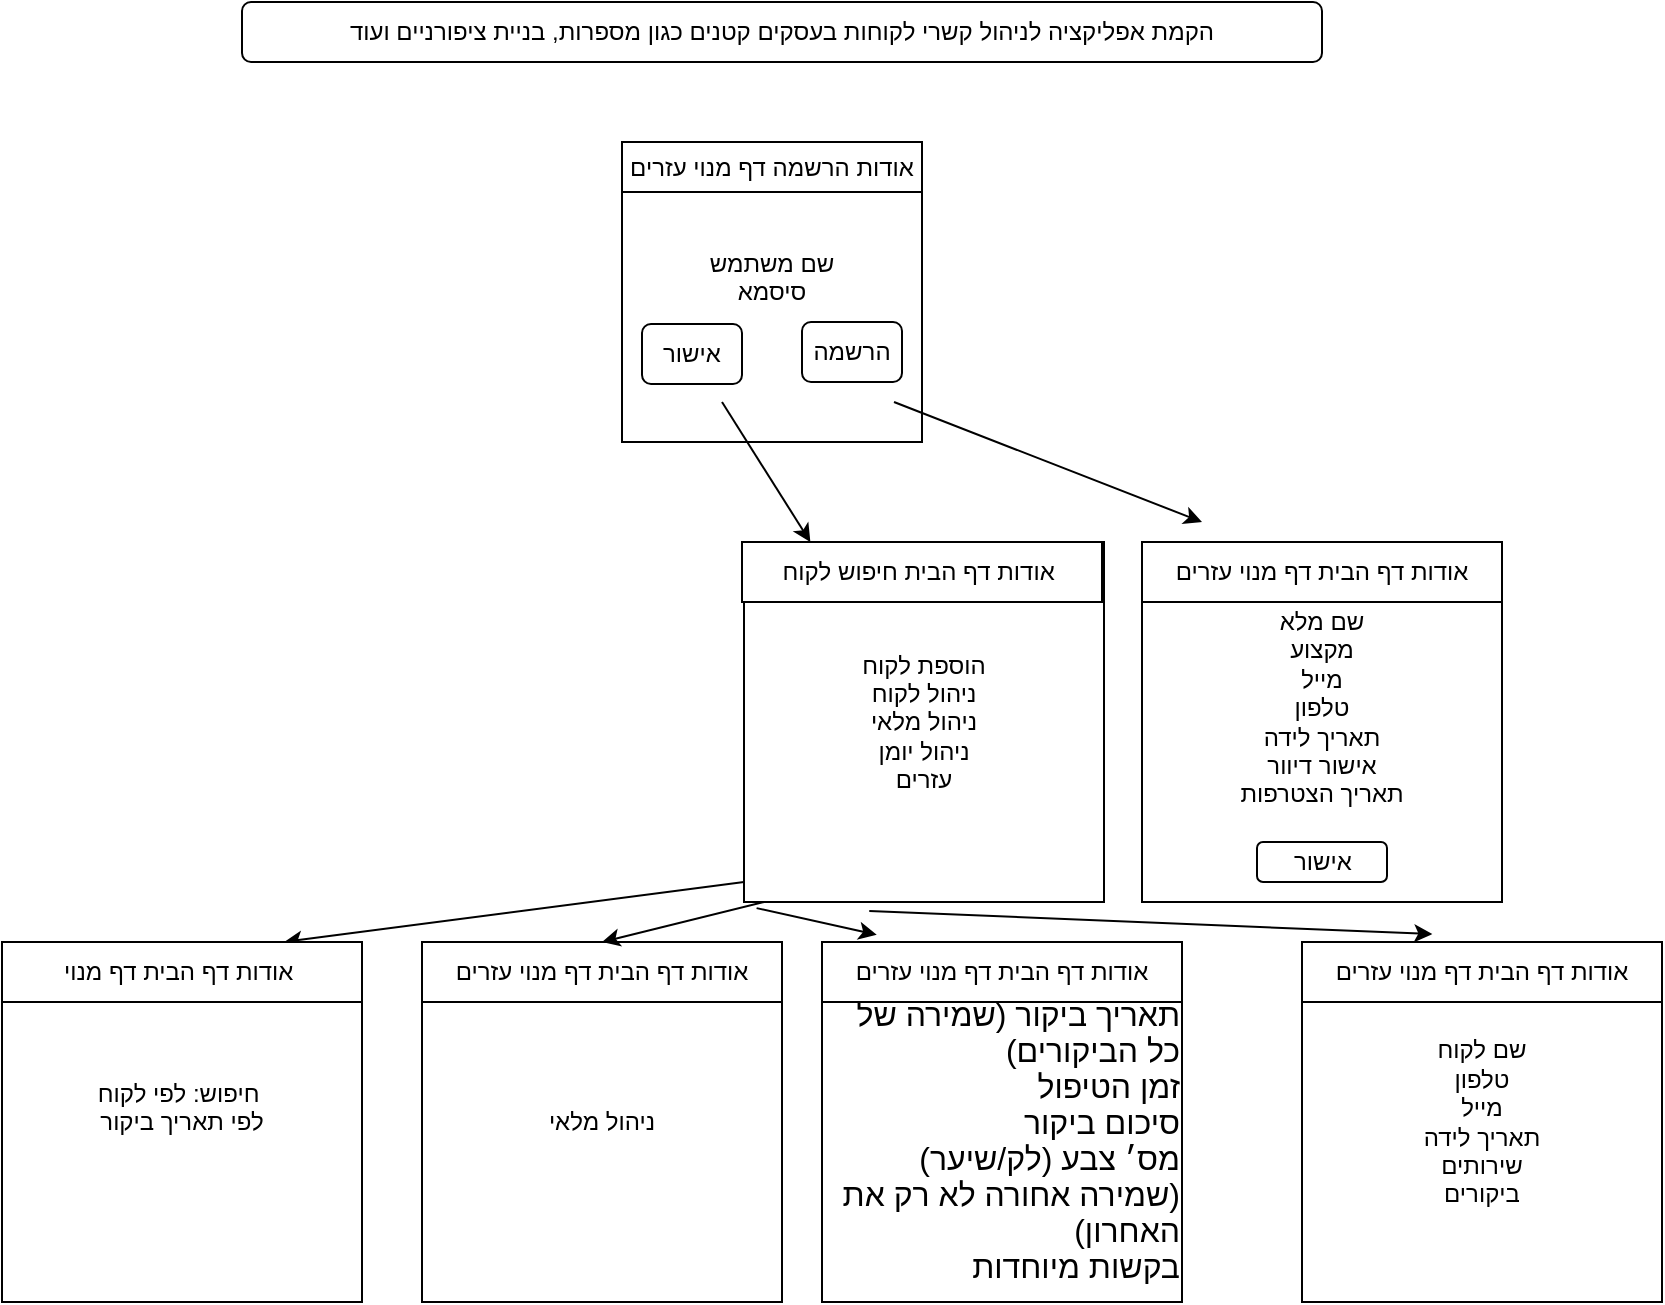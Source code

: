 <mxfile>
    <diagram id="TnpdNzE_JWiUR8cFdGXL" name="Page-1">
        <mxGraphModel dx="249" dy="337" grid="1" gridSize="10" guides="1" tooltips="1" connect="1" arrows="1" fold="1" page="1" pageScale="1" pageWidth="850" pageHeight="1100" math="0" shadow="0">
            <root>
                <mxCell id="0"/>
                <mxCell id="1" parent="0"/>
                <mxCell id="2" value="שם משתמש&lt;div&gt;סיסמא&lt;/div&gt;&lt;div&gt;&lt;br&gt;&lt;/div&gt;" style="whiteSpace=wrap;html=1;aspect=fixed;" vertex="1" parent="1">
                    <mxGeometry x="320" y="80" width="150" height="150" as="geometry"/>
                </mxCell>
                <mxCell id="3" value="אודות הרשמה דף מנוי עזרים" style="rounded=0;whiteSpace=wrap;html=1;" vertex="1" parent="1">
                    <mxGeometry x="320" y="80" width="150" height="25" as="geometry"/>
                </mxCell>
                <mxCell id="4" value="אישור" style="rounded=1;whiteSpace=wrap;html=1;" vertex="1" parent="1">
                    <mxGeometry x="330" y="171" width="50" height="30" as="geometry"/>
                </mxCell>
                <mxCell id="5" value="הרשמה" style="rounded=1;whiteSpace=wrap;html=1;" vertex="1" parent="1">
                    <mxGeometry x="410" y="170" width="50" height="30" as="geometry"/>
                </mxCell>
                <mxCell id="6" value="שם מלא&lt;div&gt;מקצוע&lt;/div&gt;&lt;div&gt;מייל&lt;/div&gt;&lt;div&gt;טלפון&lt;/div&gt;&lt;div&gt;תאריך לידה&lt;/div&gt;&lt;div&gt;אישור דיוור&lt;/div&gt;&lt;div&gt;תאריך הצטרפות&lt;/div&gt;&lt;div&gt;&lt;br&gt;&lt;/div&gt;" style="whiteSpace=wrap;html=1;aspect=fixed;" vertex="1" parent="1">
                    <mxGeometry x="580" y="280" width="180" height="180" as="geometry"/>
                </mxCell>
                <mxCell id="7" value="אודות דף הבית דף מנוי עזרים" style="rounded=0;whiteSpace=wrap;html=1;" vertex="1" parent="1">
                    <mxGeometry x="580" y="280" width="180" height="30" as="geometry"/>
                </mxCell>
                <mxCell id="8" value="אישור" style="rounded=1;whiteSpace=wrap;html=1;" vertex="1" parent="1">
                    <mxGeometry x="637.5" y="430" width="65" height="20" as="geometry"/>
                </mxCell>
                <mxCell id="9" value="" style="endArrow=classic;html=1;rounded=0;" edge="1" parent="1">
                    <mxGeometry width="50" height="50" relative="1" as="geometry">
                        <mxPoint x="456" y="210" as="sourcePoint"/>
                        <mxPoint x="610" y="270" as="targetPoint"/>
                    </mxGeometry>
                </mxCell>
                <mxCell id="10" value="" style="endArrow=classic;html=1;rounded=0;" edge="1" parent="1" target="11">
                    <mxGeometry width="50" height="50" relative="1" as="geometry">
                        <mxPoint x="370" y="210" as="sourcePoint"/>
                        <mxPoint x="420" y="290" as="targetPoint"/>
                    </mxGeometry>
                </mxCell>
                <mxCell id="11" value="הוספת לקוח&lt;div&gt;ניהול לקוח&lt;/div&gt;&lt;div&gt;ניהול מלאי&lt;/div&gt;&lt;div&gt;ניהול יומן&lt;/div&gt;&lt;div&gt;עזרים&lt;/div&gt;" style="whiteSpace=wrap;html=1;aspect=fixed;" vertex="1" parent="1">
                    <mxGeometry x="381" y="280" width="180" height="180" as="geometry"/>
                </mxCell>
                <mxCell id="12" value="אודות דף הבית חיפוש לקוח&amp;nbsp;" style="rounded=0;whiteSpace=wrap;html=1;" vertex="1" parent="1">
                    <mxGeometry x="380" y="280" width="180" height="30" as="geometry"/>
                </mxCell>
                <mxCell id="13" value="שם לקוח&lt;div&gt;טלפון&lt;/div&gt;&lt;div&gt;מייל&lt;/div&gt;&lt;div&gt;תאריך לידה&lt;/div&gt;&lt;div&gt;שירותים&lt;/div&gt;&lt;div&gt;ביקורים&lt;/div&gt;" style="whiteSpace=wrap;html=1;aspect=fixed;" vertex="1" parent="1">
                    <mxGeometry x="660" y="480" width="180" height="180" as="geometry"/>
                </mxCell>
                <mxCell id="14" value="אודות דף הבית דף מנוי עזרים" style="rounded=0;whiteSpace=wrap;html=1;" vertex="1" parent="1">
                    <mxGeometry x="660" y="480" width="180" height="30" as="geometry"/>
                </mxCell>
                <mxCell id="15" value="" style="endArrow=classic;html=1;rounded=0;exitX=0.348;exitY=1.025;exitDx=0;exitDy=0;exitPerimeter=0;entryX=0.362;entryY=-0.132;entryDx=0;entryDy=0;entryPerimeter=0;" edge="1" parent="1" source="11" target="14">
                    <mxGeometry width="50" height="50" relative="1" as="geometry">
                        <mxPoint x="330" y="480" as="sourcePoint"/>
                        <mxPoint x="330" y="510" as="targetPoint"/>
                    </mxGeometry>
                </mxCell>
                <mxCell id="16" value="" style="endArrow=classic;html=1;rounded=0;exitX=0.035;exitY=1.017;exitDx=0;exitDy=0;exitPerimeter=0;entryX=0.152;entryY=-0.12;entryDx=0;entryDy=0;entryPerimeter=0;" edge="1" parent="1" source="11" target="18">
                    <mxGeometry width="50" height="50" relative="1" as="geometry">
                        <mxPoint x="330" y="480" as="sourcePoint"/>
                        <mxPoint x="360" y="480" as="targetPoint"/>
                    </mxGeometry>
                </mxCell>
                <mxCell id="17" value="&lt;p style=&quot;margin: 0cm; line-height: normal; font-size: 12pt; font-family: Aptos, sans-serif; text-align: right; direction: rtl; unicode-bidi: embed;&quot; dir=&quot;RTL&quot; class=&quot;MsoNormal&quot;&gt;&lt;span style=&quot;font-family: Arial, sans-serif;&quot; lang=&quot;HE&quot;&gt;&lt;br&gt;&lt;/span&gt;&lt;/p&gt;&lt;p style=&quot;margin: 0cm; line-height: normal; font-size: 12pt; font-family: Aptos, sans-serif; text-align: right; direction: rtl; unicode-bidi: embed;&quot; dir=&quot;RTL&quot; class=&quot;MsoNormal&quot;&gt;&lt;span style=&quot;font-family: Arial, sans-serif;&quot; lang=&quot;HE&quot;&gt;תאריך ביקור (שמירה של כל הביקורים&lt;/span&gt;&lt;span style=&quot;font-family: Arial, sans-serif;&quot; lang=&quot;HE&quot;&gt;)&lt;/span&gt;&lt;/p&gt;&lt;p style=&quot;margin: 0cm; line-height: normal; font-size: 12pt; font-family: Aptos, sans-serif; text-align: right; direction: rtl; unicode-bidi: embed;&quot; dir=&quot;RTL&quot; class=&quot;MsoNormal&quot;&gt;&lt;span style=&quot;font-family: Arial, sans-serif;&quot; lang=&quot;HE&quot;&gt;זמן הטיפול&lt;/span&gt;&lt;span style=&quot;font-family: Arial, sans-serif;&quot; lang=&quot;HE&quot;&gt;&lt;/span&gt;&lt;/p&gt;&lt;p style=&quot;margin: 0cm; line-height: normal; font-size: 12pt; font-family: Aptos, sans-serif; text-align: right; direction: rtl; unicode-bidi: embed;&quot; dir=&quot;RTL&quot; class=&quot;MsoNormal&quot;&gt;&lt;span style=&quot;font-family: Arial, sans-serif;&quot; lang=&quot;HE&quot;&gt;סיכום ביקור&lt;/span&gt;&lt;span style=&quot;font-family: Arial, sans-serif;&quot; lang=&quot;HE&quot;&gt;&lt;/span&gt;&lt;/p&gt;&lt;p style=&quot;margin: 0cm; line-height: normal; font-size: 12pt; font-family: Aptos, sans-serif; text-align: right; direction: rtl; unicode-bidi: embed;&quot; dir=&quot;RTL&quot; class=&quot;MsoNormal&quot;&gt;&lt;span style=&quot;font-family: Arial, sans-serif;&quot; lang=&quot;HE&quot;&gt;מס׳ צבע (לק/שיער) (שמירה אחורה לא רק את האחרון&lt;/span&gt;&lt;span style=&quot;font-family: Arial, sans-serif;&quot; lang=&quot;HE&quot;&gt;)&lt;/span&gt;&lt;/p&gt;&lt;p style=&quot;margin: 0cm; line-height: normal; font-size: 12pt; font-family: Aptos, sans-serif; text-align: right; direction: rtl; unicode-bidi: embed;&quot; dir=&quot;RTL&quot; class=&quot;MsoNormal&quot;&gt;&lt;span style=&quot;font-family: Arial, sans-serif;&quot; lang=&quot;HE&quot;&gt;בקשות מיוחדות&lt;/span&gt;&lt;span dir=&quot;LTR&quot;&gt;&lt;/span&gt;&lt;/p&gt;" style="whiteSpace=wrap;html=1;aspect=fixed;" vertex="1" parent="1">
                    <mxGeometry x="420" y="480" width="180" height="180" as="geometry"/>
                </mxCell>
                <mxCell id="18" value="אודות דף הבית דף מנוי עזרים" style="rounded=0;whiteSpace=wrap;html=1;" vertex="1" parent="1">
                    <mxGeometry x="420" y="480" width="180" height="30" as="geometry"/>
                </mxCell>
                <mxCell id="19" value="ניהול מלאי" style="whiteSpace=wrap;html=1;aspect=fixed;" vertex="1" parent="1">
                    <mxGeometry x="220" y="480" width="180" height="180" as="geometry"/>
                </mxCell>
                <mxCell id="20" value="אודות דף הבית דף מנוי עזרים" style="rounded=0;whiteSpace=wrap;html=1;" vertex="1" parent="1">
                    <mxGeometry x="220" y="480" width="180" height="30" as="geometry"/>
                </mxCell>
                <mxCell id="21" value="" style="endArrow=classic;html=1;rounded=0;" edge="1" parent="1">
                    <mxGeometry width="50" height="50" relative="1" as="geometry">
                        <mxPoint x="381" y="450" as="sourcePoint"/>
                        <mxPoint x="151" y="480" as="targetPoint"/>
                    </mxGeometry>
                </mxCell>
                <mxCell id="22" value="" style="endArrow=classic;html=1;rounded=0;entryX=0.5;entryY=0;entryDx=0;entryDy=0;" edge="1" parent="1" target="20">
                    <mxGeometry width="50" height="50" relative="1" as="geometry">
                        <mxPoint x="391" y="460" as="sourcePoint"/>
                        <mxPoint x="161" y="490" as="targetPoint"/>
                    </mxGeometry>
                </mxCell>
                <mxCell id="23" value="חיפוש: לפי לקוח&amp;nbsp;&lt;div&gt;לפי תאריך ביקור&lt;/div&gt;&lt;div&gt;&amp;nbsp;&lt;span style=&quot;white-space: pre;&quot;&gt;&#9;&lt;/span&gt;&lt;/div&gt;" style="whiteSpace=wrap;html=1;aspect=fixed;" vertex="1" parent="1">
                    <mxGeometry x="10" y="480" width="180" height="180" as="geometry"/>
                </mxCell>
                <mxCell id="24" value="אודות דף הבית דף מנוי&amp;nbsp;" style="rounded=0;whiteSpace=wrap;html=1;" vertex="1" parent="1">
                    <mxGeometry x="10" y="480" width="180" height="30" as="geometry"/>
                </mxCell>
                <mxCell id="25" value="הקמת אפליקציה לניהול קשרי לקוחות בעסקים קטנים כגון מספרות, בניית ציפורניים ועוד" style="rounded=1;whiteSpace=wrap;html=1;" vertex="1" parent="1">
                    <mxGeometry x="130" y="10" width="540" height="30" as="geometry"/>
                </mxCell>
            </root>
        </mxGraphModel>
    </diagram>
</mxfile>